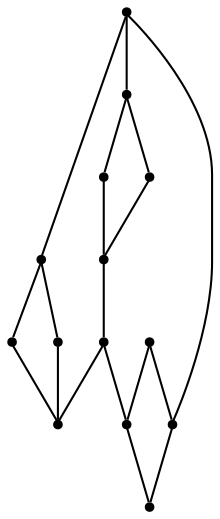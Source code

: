 graph {
  node [shape=point,comment="{\"directed\":false,\"doi\":\"10.1007/978-3-642-25878-7_7\",\"figure\":\"5 (9)\"}"]

  v0 [pos="1204.4513775670544,1203.085448013822"]
  v1 [pos="1162.4209379305432,1163.5499948204356"]
  v2 [pos="1162.4209379305432,1242.6209012072086"]
  v3 [pos="1122.8591191354972,1203.085448013822"]
  v4 [pos="1063.5142911262524,1124.0145416270493"]
  v5 [pos="1063.5142911262524,1282.156354400595"]
  v6 [pos="964.6117803245054,1242.6209012072086"]
  v7 [pos="1063.5142911262524,1242.6209012072086"]
  v8 [pos="1063.5142911262524,1166.021294484134"]
  v9 [pos="1103.07604629049,1203.085448013822"]
  v10 [pos="1023.9524723312063,1203.085448013822"]
  v11 [pos="1004.1736627503597,1203.085448013822"]
  v12 [pos="964.6118439553138,1163.5499948204356"]
  v13 [pos="925.0500251602678,1203.085448013822"]

  v0 -- v1 [id="-1",pos="1204.4513775670544,1203.085448013822 1162.4209379305432,1163.5499948204356 1162.4209379305432,1163.5499948204356 1162.4209379305432,1163.5499948204356"]
  v13 -- v12 [id="-2",pos="925.0500251602678,1203.085448013822 964.6118439553138,1163.5499948204356 964.6118439553138,1163.5499948204356 964.6118439553138,1163.5499948204356"]
  v6 -- v13 [id="-3",pos="964.6117803245054,1242.6209012072086 925.0500251602678,1203.085448013822 925.0500251602678,1203.085448013822 925.0500251602678,1203.085448013822"]
  v6 -- v11 [id="-4",pos="964.6117803245054,1242.6209012072086 1004.1736627503597,1203.085448013822 1004.1736627503597,1203.085448013822 1004.1736627503597,1203.085448013822"]
  v12 -- v4 [id="-5",pos="964.6118439553138,1163.5499948204356 1063.5142911262524,1124.0145416270493 1063.5142911262524,1124.0145416270493 1063.5142911262524,1124.0145416270493"]
  v11 -- v12 [id="-6",pos="1004.1736627503597,1203.085448013822 964.6118439553138,1163.5499948204356 964.6118439553138,1163.5499948204356 964.6118439553138,1163.5499948204356"]
  v10 -- v8 [id="-7",pos="1023.9524723312063,1203.085448013822 1063.5142911262524,1166.021294484134 1063.5142911262524,1166.021294484134 1063.5142911262524,1166.021294484134"]
  v10 -- v7 [id="-8",pos="1023.9524723312063,1203.085448013822 1063.5142911262524,1242.6209012072086 1063.5142911262524,1242.6209012072086 1063.5142911262524,1242.6209012072086"]
  v4 -- v8 [id="-9",pos="1063.5142911262524,1124.0145416270493 1063.5142911262524,1166.021294484134 1063.5142911262524,1166.021294484134 1063.5142911262524,1166.021294484134"]
  v7 -- v9 [id="-10",pos="1063.5142911262524,1242.6209012072086 1103.07604629049,1203.085448013822 1103.07604629049,1203.085448013822 1103.07604629049,1203.085448013822"]
  v8 -- v9 [id="-11",pos="1063.5142911262524,1166.021294484134 1103.07604629049,1203.085448013822 1103.07604629049,1203.085448013822 1103.07604629049,1203.085448013822"]
  v5 -- v2 [id="-12",pos="1063.5142911262524,1282.156354400595 1162.4209379305432,1242.6209012072086 1162.4209379305432,1242.6209012072086 1162.4209379305432,1242.6209012072086"]
  v5 -- v7 [id="-13",pos="1063.5142911262524,1282.156354400595 1063.5142911262524,1242.6209012072086 1063.5142911262524,1242.6209012072086 1063.5142911262524,1242.6209012072086"]
  v5 -- v6 [id="-14",pos="1063.5142911262524,1282.156354400595 964.6117803245054,1242.6209012072086 964.6117803245054,1242.6209012072086 964.6117803245054,1242.6209012072086"]
  v4 -- v1 [id="-15",pos="1063.5142911262524,1124.0145416270493 1162.4209379305432,1163.5499948204356 1162.4209379305432,1163.5499948204356 1162.4209379305432,1163.5499948204356"]
  v3 -- v1 [id="-16",pos="1122.8591191354972,1203.085448013822 1162.4209379305432,1163.5499948204356 1162.4209379305432,1163.5499948204356 1162.4209379305432,1163.5499948204356"]
  v2 -- v3 [id="-17",pos="1162.4209379305432,1242.6209012072086 1122.8591191354972,1203.085448013822 1122.8591191354972,1203.085448013822 1122.8591191354972,1203.085448013822"]
  v2 -- v0 [id="-18",pos="1162.4209379305432,1242.6209012072086 1204.4513775670544,1203.085448013822 1204.4513775670544,1203.085448013822 1204.4513775670544,1203.085448013822"]
}